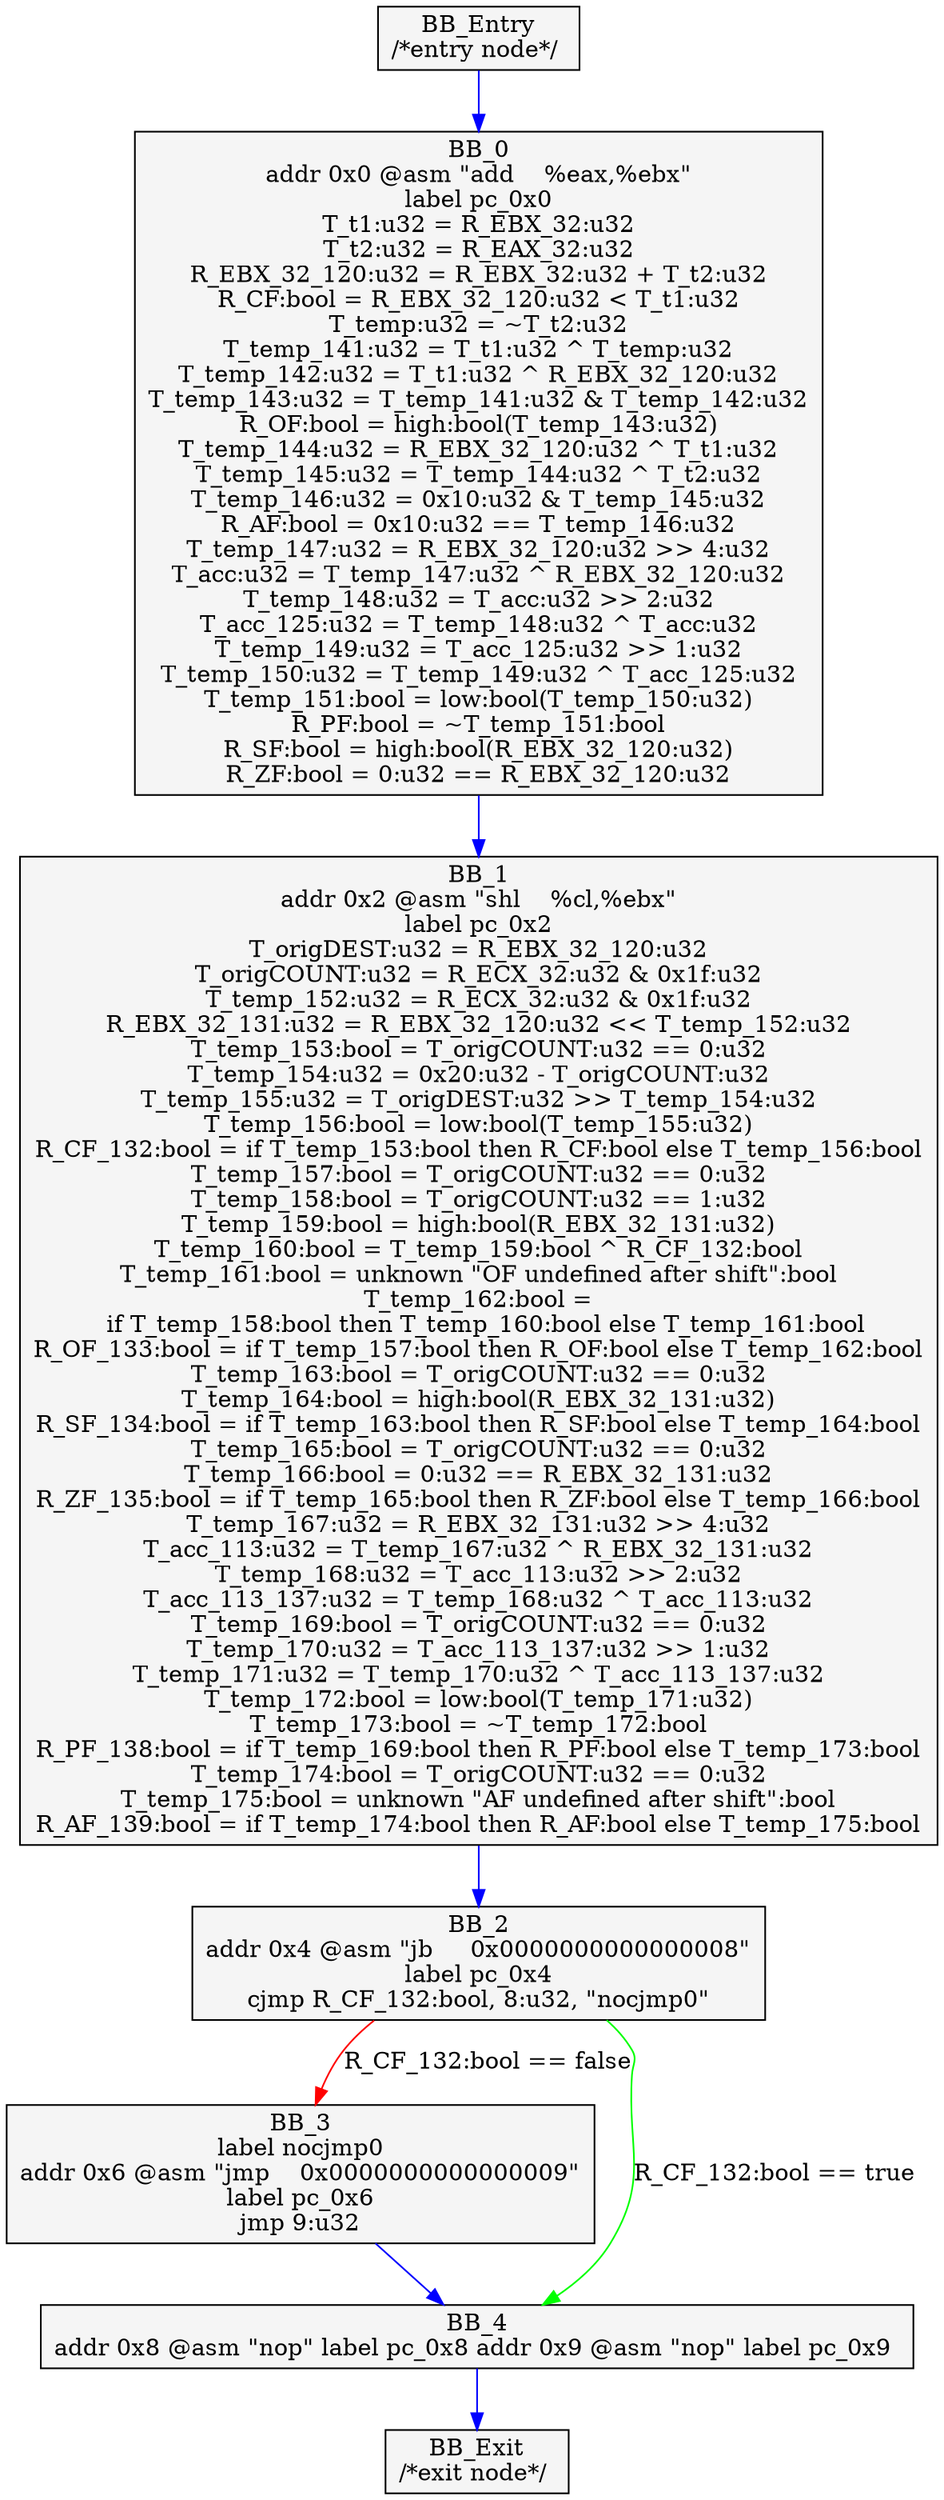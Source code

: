 digraph G {
  node [shape=box, style=filled, fillcolor="#F5F5F5"];
  BB_Entry [label="BB_Entry\n/*entry node*/ "];
  BB_Exit [label="BB_Exit\n/*exit node*/ "];
  BB_0 [label="BB_0\naddr 0x0 @asm \"add    %eax,%ebx\"\nlabel pc_0x0\nT_t1:u32 = R_EBX_32:u32\nT_t2:u32 = R_EAX_32:u32\nR_EBX_32_120:u32 = R_EBX_32:u32 + T_t2:u32\nR_CF:bool = R_EBX_32_120:u32 < T_t1:u32\nT_temp:u32 = ~T_t2:u32\nT_temp_141:u32 = T_t1:u32 ^ T_temp:u32\nT_temp_142:u32 = T_t1:u32 ^ R_EBX_32_120:u32\nT_temp_143:u32 = T_temp_141:u32 & T_temp_142:u32\nR_OF:bool = high:bool(T_temp_143:u32)\nT_temp_144:u32 = R_EBX_32_120:u32 ^ T_t1:u32\nT_temp_145:u32 = T_temp_144:u32 ^ T_t2:u32\nT_temp_146:u32 = 0x10:u32 & T_temp_145:u32\nR_AF:bool = 0x10:u32 == T_temp_146:u32\nT_temp_147:u32 = R_EBX_32_120:u32 >> 4:u32\nT_acc:u32 = T_temp_147:u32 ^ R_EBX_32_120:u32\nT_temp_148:u32 = T_acc:u32 >> 2:u32\nT_acc_125:u32 = T_temp_148:u32 ^ T_acc:u32\nT_temp_149:u32 = T_acc_125:u32 >> 1:u32\nT_temp_150:u32 = T_temp_149:u32 ^ T_acc_125:u32\nT_temp_151:bool = low:bool(T_temp_150:u32)\nR_PF:bool = ~T_temp_151:bool\nR_SF:bool = high:bool(R_EBX_32_120:u32)\nR_ZF:bool = 0:u32 == R_EBX_32_120:u32\n"];
  BB_1 [label="BB_1\naddr 0x2 @asm \"shl    %cl,%ebx\"\nlabel pc_0x2\nT_origDEST:u32 = R_EBX_32_120:u32\nT_origCOUNT:u32 = R_ECX_32:u32 & 0x1f:u32\nT_temp_152:u32 = R_ECX_32:u32 & 0x1f:u32\nR_EBX_32_131:u32 = R_EBX_32_120:u32 << T_temp_152:u32\nT_temp_153:bool = T_origCOUNT:u32 == 0:u32\nT_temp_154:u32 = 0x20:u32 - T_origCOUNT:u32\nT_temp_155:u32 = T_origDEST:u32 >> T_temp_154:u32\nT_temp_156:bool = low:bool(T_temp_155:u32)\nR_CF_132:bool = if T_temp_153:bool then R_CF:bool else T_temp_156:bool\nT_temp_157:bool = T_origCOUNT:u32 == 0:u32\nT_temp_158:bool = T_origCOUNT:u32 == 1:u32\nT_temp_159:bool = high:bool(R_EBX_32_131:u32)\nT_temp_160:bool = T_temp_159:bool ^ R_CF_132:bool\nT_temp_161:bool = unknown \"OF undefined after shift\":bool\nT_temp_162:bool =\n  if T_temp_158:bool then T_temp_160:bool else T_temp_161:bool\nR_OF_133:bool = if T_temp_157:bool then R_OF:bool else T_temp_162:bool\nT_temp_163:bool = T_origCOUNT:u32 == 0:u32\nT_temp_164:bool = high:bool(R_EBX_32_131:u32)\nR_SF_134:bool = if T_temp_163:bool then R_SF:bool else T_temp_164:bool\nT_temp_165:bool = T_origCOUNT:u32 == 0:u32\nT_temp_166:bool = 0:u32 == R_EBX_32_131:u32\nR_ZF_135:bool = if T_temp_165:bool then R_ZF:bool else T_temp_166:bool\nT_temp_167:u32 = R_EBX_32_131:u32 >> 4:u32\nT_acc_113:u32 = T_temp_167:u32 ^ R_EBX_32_131:u32\nT_temp_168:u32 = T_acc_113:u32 >> 2:u32\nT_acc_113_137:u32 = T_temp_168:u32 ^ T_acc_113:u32\nT_temp_169:bool = T_origCOUNT:u32 == 0:u32\nT_temp_170:u32 = T_acc_113_137:u32 >> 1:u32\nT_temp_171:u32 = T_temp_170:u32 ^ T_acc_113_137:u32\nT_temp_172:bool = low:bool(T_temp_171:u32)\nT_temp_173:bool = ~T_temp_172:bool\nR_PF_138:bool = if T_temp_169:bool then R_PF:bool else T_temp_173:bool\nT_temp_174:bool = T_origCOUNT:u32 == 0:u32\nT_temp_175:bool = unknown \"AF undefined after shift\":bool\nR_AF_139:bool = if T_temp_174:bool then R_AF:bool else T_temp_175:bool\n"];
  BB_2 [label="BB_2\naddr 0x4 @asm \"jb     0x0000000000000008\"\nlabel pc_0x4\ncjmp R_CF_132:bool, 8:u32, \"nocjmp0\"\n"];
  BB_3 [label="BB_3\nlabel nocjmp0\naddr 0x6 @asm \"jmp    0x0000000000000009\"\nlabel pc_0x6\njmp 9:u32\n"];
  BB_4 [label="BB_4\naddr 0x8 @asm \"nop\" label pc_0x8 addr 0x9 @asm \"nop\" label pc_0x9 "];
  
  
  edge [color="#0000FF"];
  BB_Entry -> BB_0 [label=""];
  BB_0 -> BB_1 [label=""];
  BB_1 -> BB_2 [label=""];
  BB_2 -> BB_3 [label="R_CF_132:bool == false", color="#FF0000"];
  BB_2 -> BB_4 [label="R_CF_132:bool == true", color="#00FF00"];
  BB_3 -> BB_4 [label=""];
  BB_4 -> BB_Exit [label=""];
  
  }